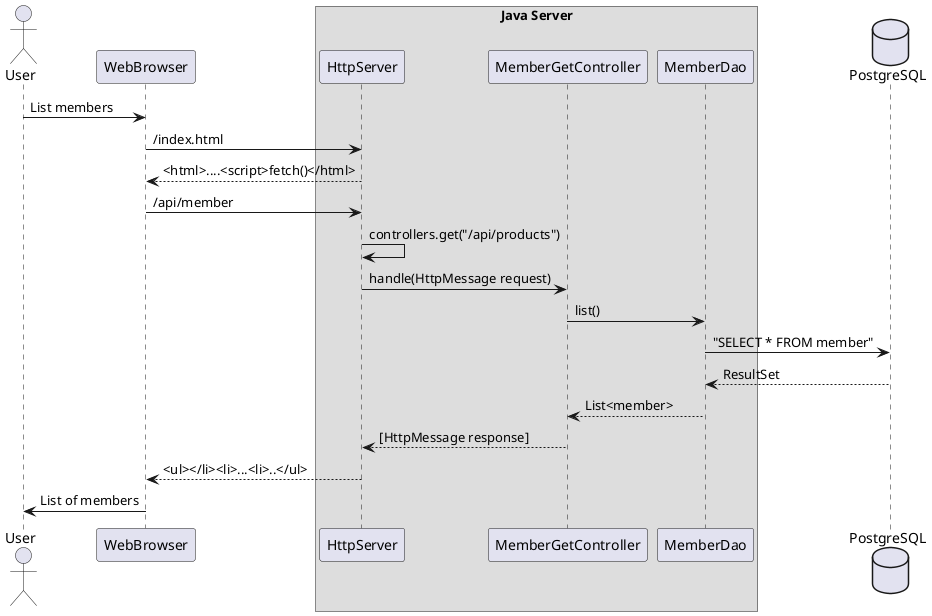 @startuml

actor User
participant WebBrowser

box Java Server
   participant HttpServer
   participant MemberGetController
   participant MemberDao
end box

database PostgreSQL

User -> WebBrowser: List members
WebBrowser -> HttpServer: /index.html
WebBrowser <-- HttpServer: <html>....<script>fetch()</html>
WebBrowser -> HttpServer: /api/member
HttpServer -> HttpServer: controllers.get("/api/products")
HttpServer -> MemberGetController: handle(HttpMessage request)
MemberGetController -> MemberDao: list()
MemberDao -> PostgreSQL: "SELECT * FROM member"
MemberDao <-- PostgreSQL: ResultSet
MemberGetController <-- MemberDao: List<member>
HttpServer <-- MemberGetController: [HttpMessage response]
WebBrowser <-- HttpServer: <ul></li><li>...<li>..</ul>
User <- WebBrowser: List of members

@enduml